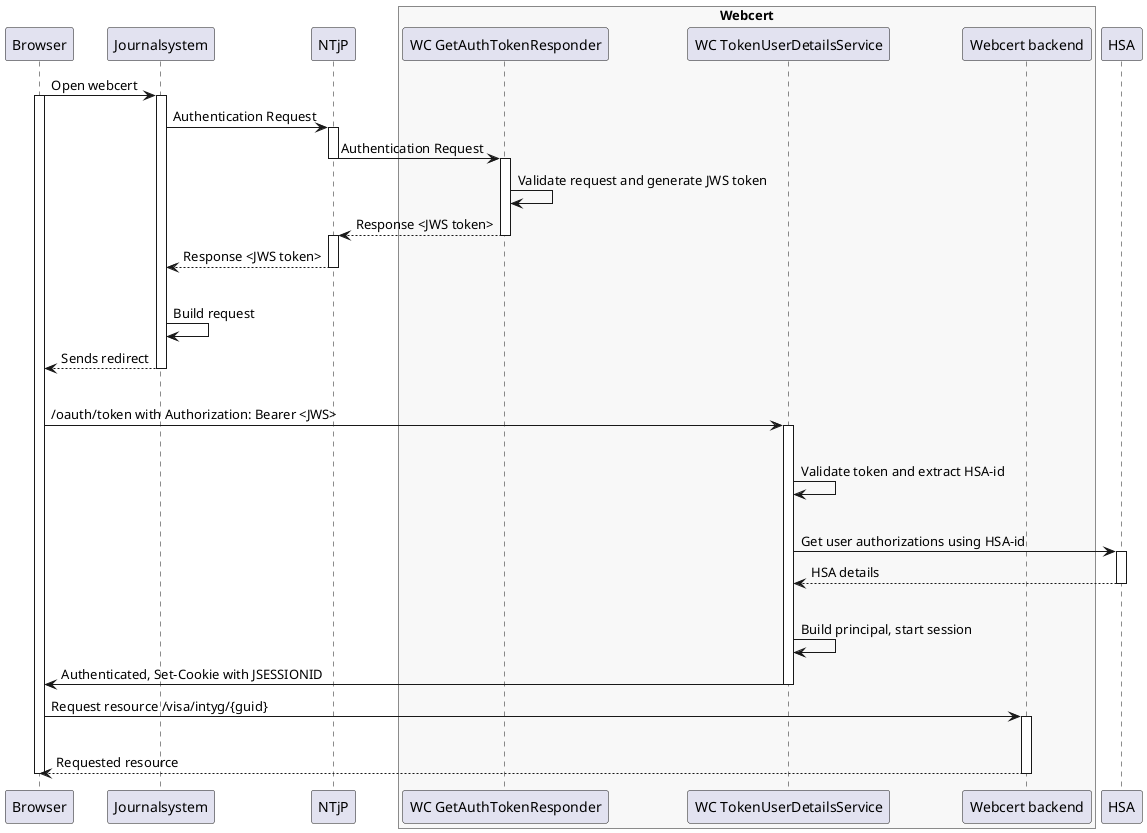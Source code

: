 @startuml
participant Browser
participant Journalsystem
participant NTjP
box "Webcert" #F8F8F8
	participant "WC GetAuthTokenResponder"
	participant "WC TokenUserDetailsService"
	participant "Webcert backend"
end box

participant HSA

Browser -> Journalsystem: Open webcert
activate Browser
activate Journalsystem

Journalsystem -> "NTjP": Authentication Request

activate NTjP
NTjP -> "WC GetAuthTokenResponder": Authentication Request
deactivate NTjP

activate "WC GetAuthTokenResponder"

"WC GetAuthTokenResponder" -> "WC GetAuthTokenResponder": Validate request and generate JWS token

"WC GetAuthTokenResponder" --> NTjP: Response <JWS token>
deactivate "WC GetAuthTokenResponder"
activate NTjP
"NTjP" --> Journalsystem: Response <JWS token>
deactivate NTjP
|||
Journalsystem -> Journalsystem: Build request
Journalsystem --> Browser: Sends redirect
deactivate Journalsystem

|||
Browser -> "WC TokenUserDetailsService": /oauth/token with Authorization: Bearer <JWS>


activate  "WC TokenUserDetailsService"


|||
"WC TokenUserDetailsService" -> "WC TokenUserDetailsService": Validate token and extract HSA-id

|||
"WC TokenUserDetailsService" -> HSA: Get user authorizations using HSA-id
activate HSA
HSA --> "WC TokenUserDetailsService": HSA details
deactivate HSA
|||
"WC TokenUserDetailsService" -> "WC TokenUserDetailsService": Build principal, start session
"WC TokenUserDetailsService" -> "Browser": Authenticated, Set-Cookie with JSESSIONID
deactivate  "WC TokenUserDetailsService"
Browser -> "Webcert backend": Request resource /visa/intyg/{guid}
activate "Webcert backend"
|||
"Webcert backend" --> Browser: Requested resource

deactivate "Webcert backend"

deactivate Browser

@enduml
